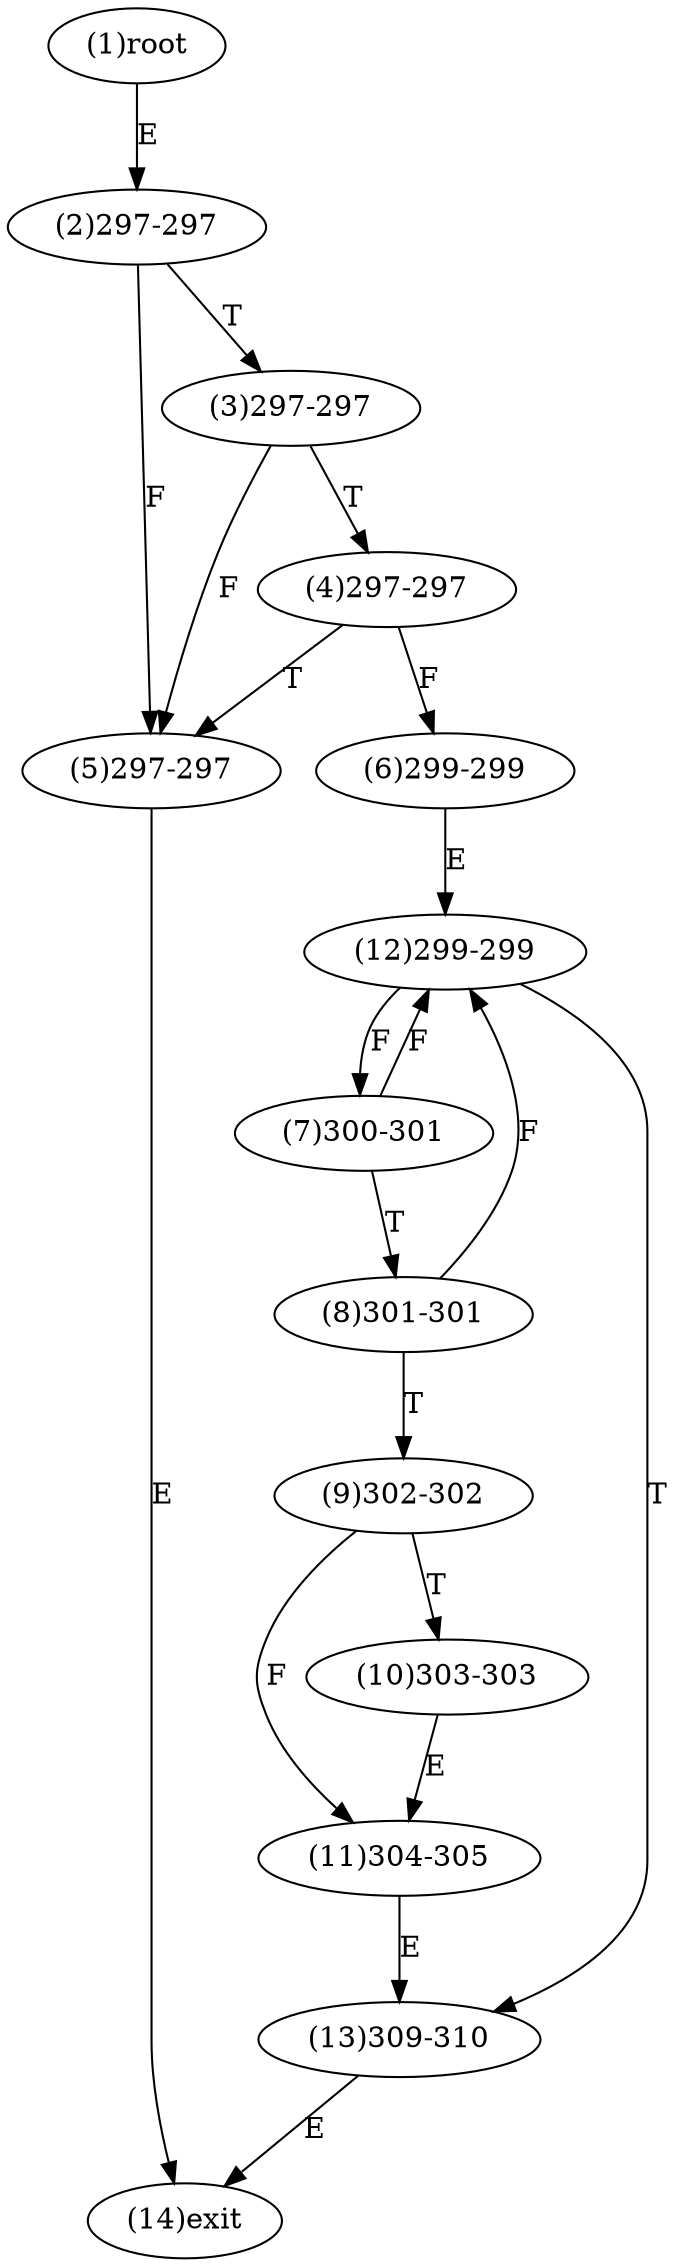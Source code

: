 digraph "" { 
1[ label="(1)root"];
2[ label="(2)297-297"];
3[ label="(3)297-297"];
4[ label="(4)297-297"];
5[ label="(5)297-297"];
6[ label="(6)299-299"];
7[ label="(7)300-301"];
8[ label="(8)301-301"];
9[ label="(9)302-302"];
10[ label="(10)303-303"];
11[ label="(11)304-305"];
12[ label="(12)299-299"];
13[ label="(13)309-310"];
14[ label="(14)exit"];
1->2[ label="E"];
2->5[ label="F"];
2->3[ label="T"];
3->5[ label="F"];
3->4[ label="T"];
4->6[ label="F"];
4->5[ label="T"];
5->14[ label="E"];
6->12[ label="E"];
7->12[ label="F"];
7->8[ label="T"];
8->12[ label="F"];
8->9[ label="T"];
9->11[ label="F"];
9->10[ label="T"];
10->11[ label="E"];
11->13[ label="E"];
12->7[ label="F"];
12->13[ label="T"];
13->14[ label="E"];
}
